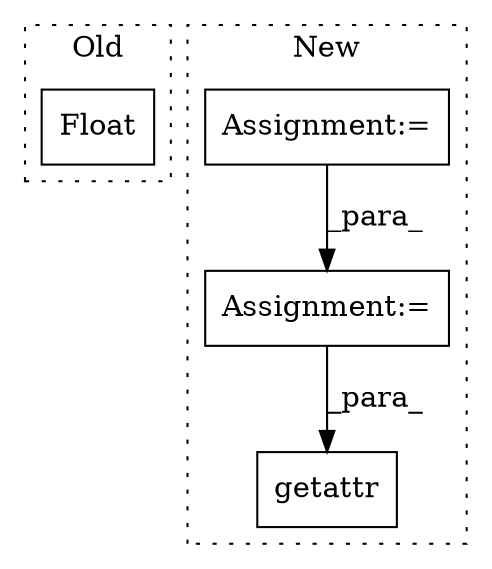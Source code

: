 digraph G {
subgraph cluster0 {
1 [label="Float" a="32" s="352,398" l="6,1" shape="box"];
label = "Old";
style="dotted";
}
subgraph cluster1 {
2 [label="getattr" a="32" s="1169,1215" l="8,1" shape="box"];
3 [label="Assignment:=" a="7" s="311" l="6" shape="box"];
4 [label="Assignment:=" a="7" s="578" l="1" shape="box"];
label = "New";
style="dotted";
}
3 -> 4 [label="_para_"];
4 -> 2 [label="_para_"];
}
